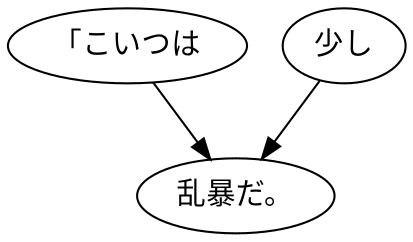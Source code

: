 digraph graph8403 {
	node0 [label="「こいつは"];
	node1 [label="少し"];
	node2 [label="乱暴だ。"];
	node0 -> node2;
	node1 -> node2;
}
